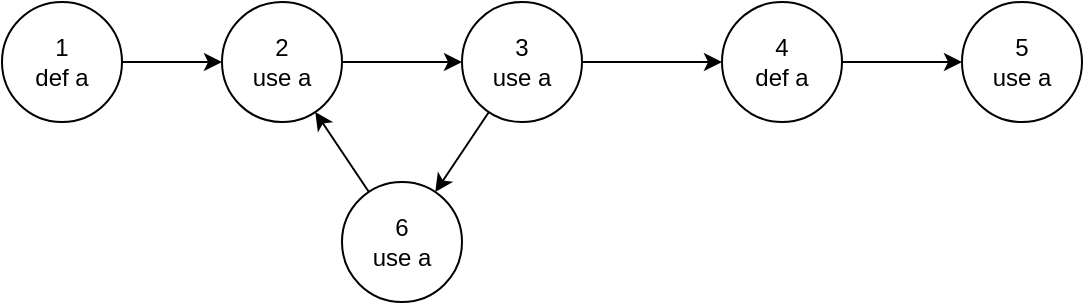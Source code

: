<mxfile version="17.5.1" type="github">
  <diagram id="7HQYNC31aHsgBr6-6DPW" name="Page-1">
    <mxGraphModel dx="1422" dy="705" grid="1" gridSize="10" guides="1" tooltips="1" connect="1" arrows="1" fold="1" page="1" pageScale="1" pageWidth="827" pageHeight="1169" math="0" shadow="0">
      <root>
        <mxCell id="0" />
        <mxCell id="1" parent="0" />
        <mxCell id="v6Sz__jcGQsvWJIk5j0P-2" value="2&lt;br&gt;use a" style="ellipse;whiteSpace=wrap;html=1;" parent="1" vertex="1">
          <mxGeometry x="150" y="60" width="60" height="60" as="geometry" />
        </mxCell>
        <mxCell id="v6Sz__jcGQsvWJIk5j0P-4" value="5&lt;br&gt;use a" style="ellipse;whiteSpace=wrap;html=1;" parent="1" vertex="1">
          <mxGeometry x="520" y="60" width="60" height="60" as="geometry" />
        </mxCell>
        <mxCell id="v6Sz__jcGQsvWJIk5j0P-9" value="" style="endArrow=classic;html=1;rounded=0;" parent="1" source="kXJHUOvyInJfqK0Md_yd-5" target="kXJHUOvyInJfqK0Md_yd-1" edge="1">
          <mxGeometry width="50" height="50" relative="1" as="geometry">
            <mxPoint x="150" y="400" as="sourcePoint" />
            <mxPoint x="200" y="350" as="targetPoint" />
          </mxGeometry>
        </mxCell>
        <mxCell id="kXJHUOvyInJfqK0Md_yd-1" value="4&lt;br&gt;def a" style="ellipse;whiteSpace=wrap;html=1;" parent="1" vertex="1">
          <mxGeometry x="400" y="60" width="60" height="60" as="geometry" />
        </mxCell>
        <mxCell id="kXJHUOvyInJfqK0Md_yd-2" value="" style="endArrow=classic;html=1;rounded=0;" parent="1" source="kXJHUOvyInJfqK0Md_yd-1" target="v6Sz__jcGQsvWJIk5j0P-4" edge="1">
          <mxGeometry width="50" height="50" relative="1" as="geometry">
            <mxPoint x="210" y="230" as="sourcePoint" />
            <mxPoint x="370" y="230" as="targetPoint" />
          </mxGeometry>
        </mxCell>
        <mxCell id="kXJHUOvyInJfqK0Md_yd-4" value="" style="endArrow=classic;html=1;rounded=0;" parent="1" source="v6Sz__jcGQsvWJIk5j0P-2" target="kXJHUOvyInJfqK0Md_yd-5" edge="1">
          <mxGeometry width="50" height="50" relative="1" as="geometry">
            <mxPoint x="240" y="120" as="sourcePoint" />
            <mxPoint x="400" y="120" as="targetPoint" />
          </mxGeometry>
        </mxCell>
        <mxCell id="kXJHUOvyInJfqK0Md_yd-5" value="3&lt;br&gt;use a" style="ellipse;whiteSpace=wrap;html=1;" parent="1" vertex="1">
          <mxGeometry x="270" y="60" width="60" height="60" as="geometry" />
        </mxCell>
        <mxCell id="Y-98zVoJndV_8OrWqv0u-1" value="6&lt;br&gt;use a" style="ellipse;whiteSpace=wrap;html=1;" vertex="1" parent="1">
          <mxGeometry x="210" y="150" width="60" height="60" as="geometry" />
        </mxCell>
        <mxCell id="Y-98zVoJndV_8OrWqv0u-2" value="" style="endArrow=classic;html=1;rounded=0;" edge="1" parent="1" source="kXJHUOvyInJfqK0Md_yd-5" target="Y-98zVoJndV_8OrWqv0u-1">
          <mxGeometry width="50" height="50" relative="1" as="geometry">
            <mxPoint x="340" y="100" as="sourcePoint" />
            <mxPoint x="410" y="100" as="targetPoint" />
          </mxGeometry>
        </mxCell>
        <mxCell id="Y-98zVoJndV_8OrWqv0u-3" value="" style="endArrow=classic;html=1;rounded=0;" edge="1" parent="1" source="Y-98zVoJndV_8OrWqv0u-1" target="v6Sz__jcGQsvWJIk5j0P-2">
          <mxGeometry width="50" height="50" relative="1" as="geometry">
            <mxPoint x="350" y="110" as="sourcePoint" />
            <mxPoint x="420" y="110" as="targetPoint" />
          </mxGeometry>
        </mxCell>
        <mxCell id="Y-98zVoJndV_8OrWqv0u-4" value="1&lt;br&gt;def a" style="ellipse;whiteSpace=wrap;html=1;" vertex="1" parent="1">
          <mxGeometry x="40" y="60" width="60" height="60" as="geometry" />
        </mxCell>
        <mxCell id="Y-98zVoJndV_8OrWqv0u-5" value="" style="endArrow=classic;html=1;rounded=0;" edge="1" parent="1" source="Y-98zVoJndV_8OrWqv0u-4" target="v6Sz__jcGQsvWJIk5j0P-2">
          <mxGeometry width="50" height="50" relative="1" as="geometry">
            <mxPoint x="220" y="100" as="sourcePoint" />
            <mxPoint x="280" y="100" as="targetPoint" />
          </mxGeometry>
        </mxCell>
      </root>
    </mxGraphModel>
  </diagram>
</mxfile>
